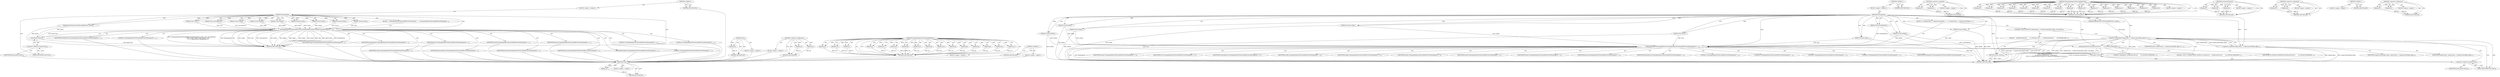digraph "&lt;operator&gt;.fieldAccess" {
vulnerable_6 [label=<(METHOD,&lt;global&gt;)<SUB>1</SUB>>];
vulnerable_7 [label=<(BLOCK,&lt;empty&gt;,&lt;empty&gt;)<SUB>1</SUB>>];
vulnerable_8 [label=<(METHOD,texImage3D)<SUB>1</SUB>>];
vulnerable_9 [label=<(PARAM,GLenum target)<SUB>2</SUB>>];
vulnerable_10 [label=<(PARAM,GLint level)<SUB>3</SUB>>];
vulnerable_11 [label=<(PARAM,GLint internalformat)<SUB>4</SUB>>];
vulnerable_12 [label=<(PARAM,GLsizei width)<SUB>5</SUB>>];
vulnerable_13 [label=<(PARAM,GLsizei height)<SUB>6</SUB>>];
vulnerable_14 [label=<(PARAM,GLsizei depth)<SUB>7</SUB>>];
vulnerable_15 [label=<(PARAM,GLint border)<SUB>8</SUB>>];
vulnerable_16 [label=<(PARAM,GLenum format)<SUB>9</SUB>>];
vulnerable_17 [label=<(PARAM,GLenum type)<SUB>10</SUB>>];
vulnerable_18 [label=<(PARAM,MaybeShared&lt;DOMArrayBufferView&gt; pixels)<SUB>11</SUB>>];
vulnerable_19 [label=<(BLOCK,{
   TexImageHelperDOMArrayBufferView(kTexImage...,{
   TexImageHelperDOMArrayBufferView(kTexImage...)<SUB>11</SUB>>];
vulnerable_20 [label=<(TexImageHelperDOMArrayBufferView,TexImageHelperDOMArrayBufferView(kTexImage3D, t...)<SUB>12</SUB>>];
vulnerable_21 [label=<(IDENTIFIER,kTexImage3D,TexImageHelperDOMArrayBufferView(kTexImage3D, t...)<SUB>12</SUB>>];
vulnerable_22 [label=<(IDENTIFIER,target,TexImageHelperDOMArrayBufferView(kTexImage3D, t...)<SUB>12</SUB>>];
vulnerable_23 [label=<(IDENTIFIER,level,TexImageHelperDOMArrayBufferView(kTexImage3D, t...)<SUB>12</SUB>>];
vulnerable_24 [label=<(IDENTIFIER,internalformat,TexImageHelperDOMArrayBufferView(kTexImage3D, t...)<SUB>12</SUB>>];
vulnerable_25 [label=<(IDENTIFIER,width,TexImageHelperDOMArrayBufferView(kTexImage3D, t...)<SUB>13</SUB>>];
vulnerable_26 [label=<(IDENTIFIER,height,TexImageHelperDOMArrayBufferView(kTexImage3D, t...)<SUB>13</SUB>>];
vulnerable_27 [label=<(IDENTIFIER,depth,TexImageHelperDOMArrayBufferView(kTexImage3D, t...)<SUB>13</SUB>>];
vulnerable_28 [label=<(IDENTIFIER,border,TexImageHelperDOMArrayBufferView(kTexImage3D, t...)<SUB>13</SUB>>];
vulnerable_29 [label=<(IDENTIFIER,format,TexImageHelperDOMArrayBufferView(kTexImage3D, t...)<SUB>13</SUB>>];
vulnerable_30 [label=<(IDENTIFIER,type,TexImageHelperDOMArrayBufferView(kTexImage3D, t...)<SUB>13</SUB>>];
vulnerable_31 [label=<(LITERAL,0,TexImageHelperDOMArrayBufferView(kTexImage3D, t...)<SUB>14</SUB>>];
vulnerable_32 [label=<(LITERAL,0,TexImageHelperDOMArrayBufferView(kTexImage3D, t...)<SUB>14</SUB>>];
vulnerable_33 [label=<(LITERAL,0,TexImageHelperDOMArrayBufferView(kTexImage3D, t...)<SUB>14</SUB>>];
vulnerable_34 [label=<(View,pixels.View())<SUB>14</SUB>>];
vulnerable_35 [label=<(&lt;operator&gt;.fieldAccess,pixels.View)<SUB>14</SUB>>];
vulnerable_36 [label=<(IDENTIFIER,pixels,pixels.View())<SUB>14</SUB>>];
vulnerable_37 [label=<(FIELD_IDENTIFIER,View,View)<SUB>14</SUB>>];
vulnerable_38 [label=<(IDENTIFIER,kNullAllowed,TexImageHelperDOMArrayBufferView(kTexImage3D, t...)<SUB>14</SUB>>];
vulnerable_39 [label=<(LITERAL,0,TexImageHelperDOMArrayBufferView(kTexImage3D, t...)<SUB>14</SUB>>];
vulnerable_40 [label=<(METHOD_RETURN,void)<SUB>1</SUB>>];
vulnerable_42 [label=<(METHOD_RETURN,ANY)<SUB>1</SUB>>];
vulnerable_84 [label=<(METHOD,View)>];
vulnerable_85 [label=<(PARAM,p1)>];
vulnerable_86 [label=<(BLOCK,&lt;empty&gt;,&lt;empty&gt;)>];
vulnerable_87 [label=<(METHOD_RETURN,ANY)>];
vulnerable_88 [label=<(METHOD,&lt;operator&gt;.fieldAccess)>];
vulnerable_89 [label=<(PARAM,p1)>];
vulnerable_90 [label=<(PARAM,p2)>];
vulnerable_91 [label=<(BLOCK,&lt;empty&gt;,&lt;empty&gt;)>];
vulnerable_92 [label=<(METHOD_RETURN,ANY)>];
vulnerable_65 [label=<(METHOD,TexImageHelperDOMArrayBufferView)>];
vulnerable_66 [label=<(PARAM,p1)>];
vulnerable_67 [label=<(PARAM,p2)>];
vulnerable_68 [label=<(PARAM,p3)>];
vulnerable_69 [label=<(PARAM,p4)>];
vulnerable_70 [label=<(PARAM,p5)>];
vulnerable_71 [label=<(PARAM,p6)>];
vulnerable_72 [label=<(PARAM,p7)>];
vulnerable_73 [label=<(PARAM,p8)>];
vulnerable_74 [label=<(PARAM,p9)>];
vulnerable_75 [label=<(PARAM,p10)>];
vulnerable_76 [label=<(PARAM,p11)>];
vulnerable_77 [label=<(PARAM,p12)>];
vulnerable_78 [label=<(PARAM,p13)>];
vulnerable_79 [label=<(PARAM,p14)>];
vulnerable_80 [label=<(PARAM,p15)>];
vulnerable_81 [label=<(PARAM,p16)>];
vulnerable_82 [label=<(BLOCK,&lt;empty&gt;,&lt;empty&gt;)>];
vulnerable_83 [label=<(METHOD_RETURN,ANY)>];
vulnerable_59 [label=<(METHOD,&lt;global&gt;)<SUB>1</SUB>>];
vulnerable_60 [label=<(BLOCK,&lt;empty&gt;,&lt;empty&gt;)>];
vulnerable_61 [label=<(METHOD_RETURN,ANY)>];
fixed_116 [label=<(METHOD,View)>];
fixed_117 [label=<(PARAM,p1)>];
fixed_118 [label=<(BLOCK,&lt;empty&gt;,&lt;empty&gt;)>];
fixed_119 [label=<(METHOD_RETURN,ANY)>];
fixed_6 [label=<(METHOD,&lt;global&gt;)<SUB>1</SUB>>];
fixed_7 [label=<(BLOCK,&lt;empty&gt;,&lt;empty&gt;)<SUB>1</SUB>>];
fixed_8 [label=<(METHOD,texImage3D)<SUB>1</SUB>>];
fixed_9 [label=<(PARAM,GLenum target)<SUB>2</SUB>>];
fixed_10 [label=<(PARAM,GLint level)<SUB>3</SUB>>];
fixed_11 [label=<(PARAM,GLint internalformat)<SUB>4</SUB>>];
fixed_12 [label=<(PARAM,GLsizei width)<SUB>5</SUB>>];
fixed_13 [label=<(PARAM,GLsizei height)<SUB>6</SUB>>];
fixed_14 [label=<(PARAM,GLsizei depth)<SUB>7</SUB>>];
fixed_15 [label=<(PARAM,GLint border)<SUB>8</SUB>>];
fixed_16 [label=<(PARAM,GLenum format)<SUB>9</SUB>>];
fixed_17 [label=<(PARAM,GLenum type)<SUB>10</SUB>>];
fixed_18 [label=<(PARAM,MaybeShared&lt;DOMArrayBufferView&gt; pixels)<SUB>11</SUB>>];
fixed_19 [label=<(BLOCK,{
  if ((unpack_flip_y_ || unpack_premultiply_a...,{
  if ((unpack_flip_y_ || unpack_premultiply_a...)<SUB>11</SUB>>];
fixed_20 [label=<(CONTROL_STRUCTURE,IF,if ((unpack_flip_y_ || unpack_premultiply_alpha_) &amp;&amp; pixels))<SUB>12</SUB>>];
fixed_21 [label=<(&lt;operator&gt;.logicalAnd,(unpack_flip_y_ || unpack_premultiply_alpha_) &amp;...)<SUB>12</SUB>>];
fixed_22 [label=<(&lt;operator&gt;.logicalOr,unpack_flip_y_ || unpack_premultiply_alpha_)<SUB>12</SUB>>];
fixed_23 [label=<(IDENTIFIER,unpack_flip_y_,unpack_flip_y_ || unpack_premultiply_alpha_)<SUB>12</SUB>>];
fixed_24 [label=<(IDENTIFIER,unpack_premultiply_alpha_,unpack_flip_y_ || unpack_premultiply_alpha_)<SUB>12</SUB>>];
fixed_25 [label=<(IDENTIFIER,pixels,(unpack_flip_y_ || unpack_premultiply_alpha_) &amp;...)<SUB>12</SUB>>];
fixed_26 [label=<(BLOCK,{
    SynthesizeGLError(
        GL_INVALID_OPE...,{
    SynthesizeGLError(
        GL_INVALID_OPE...)<SUB>12</SUB>>];
fixed_27 [label=<(SynthesizeGLError,SynthesizeGLError(
        GL_INVALID_OPERATION...)<SUB>13</SUB>>];
fixed_28 [label=<(IDENTIFIER,GL_INVALID_OPERATION,SynthesizeGLError(
        GL_INVALID_OPERATION...)<SUB>14</SUB>>];
fixed_29 [label=<(LITERAL,&quot;texImage3D&quot;,SynthesizeGLError(
        GL_INVALID_OPERATION...)<SUB>14</SUB>>];
fixed_30 [label=<(LITERAL,&quot;FLIP_Y or PREMULTIPLY_ALPHA isn't allowed for ...,SynthesizeGLError(
        GL_INVALID_OPERATION...)<SUB>15</SUB>>];
fixed_31 [label=<(RETURN,return;,return;)<SUB>16</SUB>>];
fixed_32 [label=<(TexImageHelperDOMArrayBufferView,TexImageHelperDOMArrayBufferView(kTexImage3D, t...)<SUB>18</SUB>>];
fixed_33 [label=<(IDENTIFIER,kTexImage3D,TexImageHelperDOMArrayBufferView(kTexImage3D, t...)<SUB>18</SUB>>];
fixed_34 [label=<(IDENTIFIER,target,TexImageHelperDOMArrayBufferView(kTexImage3D, t...)<SUB>18</SUB>>];
fixed_35 [label=<(IDENTIFIER,level,TexImageHelperDOMArrayBufferView(kTexImage3D, t...)<SUB>18</SUB>>];
fixed_36 [label=<(IDENTIFIER,internalformat,TexImageHelperDOMArrayBufferView(kTexImage3D, t...)<SUB>18</SUB>>];
fixed_37 [label=<(IDENTIFIER,width,TexImageHelperDOMArrayBufferView(kTexImage3D, t...)<SUB>19</SUB>>];
fixed_38 [label=<(IDENTIFIER,height,TexImageHelperDOMArrayBufferView(kTexImage3D, t...)<SUB>19</SUB>>];
fixed_39 [label=<(IDENTIFIER,depth,TexImageHelperDOMArrayBufferView(kTexImage3D, t...)<SUB>19</SUB>>];
fixed_40 [label=<(IDENTIFIER,border,TexImageHelperDOMArrayBufferView(kTexImage3D, t...)<SUB>19</SUB>>];
fixed_41 [label=<(IDENTIFIER,format,TexImageHelperDOMArrayBufferView(kTexImage3D, t...)<SUB>19</SUB>>];
fixed_42 [label=<(IDENTIFIER,type,TexImageHelperDOMArrayBufferView(kTexImage3D, t...)<SUB>19</SUB>>];
fixed_43 [label=<(LITERAL,0,TexImageHelperDOMArrayBufferView(kTexImage3D, t...)<SUB>20</SUB>>];
fixed_44 [label=<(LITERAL,0,TexImageHelperDOMArrayBufferView(kTexImage3D, t...)<SUB>20</SUB>>];
fixed_45 [label=<(LITERAL,0,TexImageHelperDOMArrayBufferView(kTexImage3D, t...)<SUB>20</SUB>>];
fixed_46 [label=<(View,pixels.View())<SUB>20</SUB>>];
fixed_47 [label=<(&lt;operator&gt;.fieldAccess,pixels.View)<SUB>20</SUB>>];
fixed_48 [label=<(IDENTIFIER,pixels,pixels.View())<SUB>20</SUB>>];
fixed_49 [label=<(FIELD_IDENTIFIER,View,View)<SUB>20</SUB>>];
fixed_50 [label=<(IDENTIFIER,kNullAllowed,TexImageHelperDOMArrayBufferView(kTexImage3D, t...)<SUB>20</SUB>>];
fixed_51 [label=<(LITERAL,0,TexImageHelperDOMArrayBufferView(kTexImage3D, t...)<SUB>20</SUB>>];
fixed_52 [label=<(METHOD_RETURN,void)<SUB>1</SUB>>];
fixed_54 [label=<(METHOD_RETURN,ANY)<SUB>1</SUB>>];
fixed_86 [label=<(METHOD,&lt;operator&gt;.logicalOr)>];
fixed_87 [label=<(PARAM,p1)>];
fixed_88 [label=<(PARAM,p2)>];
fixed_89 [label=<(BLOCK,&lt;empty&gt;,&lt;empty&gt;)>];
fixed_90 [label=<(METHOD_RETURN,ANY)>];
fixed_97 [label=<(METHOD,TexImageHelperDOMArrayBufferView)>];
fixed_98 [label=<(PARAM,p1)>];
fixed_99 [label=<(PARAM,p2)>];
fixed_100 [label=<(PARAM,p3)>];
fixed_101 [label=<(PARAM,p4)>];
fixed_102 [label=<(PARAM,p5)>];
fixed_103 [label=<(PARAM,p6)>];
fixed_104 [label=<(PARAM,p7)>];
fixed_105 [label=<(PARAM,p8)>];
fixed_106 [label=<(PARAM,p9)>];
fixed_107 [label=<(PARAM,p10)>];
fixed_108 [label=<(PARAM,p11)>];
fixed_109 [label=<(PARAM,p12)>];
fixed_110 [label=<(PARAM,p13)>];
fixed_111 [label=<(PARAM,p14)>];
fixed_112 [label=<(PARAM,p15)>];
fixed_113 [label=<(PARAM,p16)>];
fixed_114 [label=<(BLOCK,&lt;empty&gt;,&lt;empty&gt;)>];
fixed_115 [label=<(METHOD_RETURN,ANY)>];
fixed_91 [label=<(METHOD,SynthesizeGLError)>];
fixed_92 [label=<(PARAM,p1)>];
fixed_93 [label=<(PARAM,p2)>];
fixed_94 [label=<(PARAM,p3)>];
fixed_95 [label=<(BLOCK,&lt;empty&gt;,&lt;empty&gt;)>];
fixed_96 [label=<(METHOD_RETURN,ANY)>];
fixed_81 [label=<(METHOD,&lt;operator&gt;.logicalAnd)>];
fixed_82 [label=<(PARAM,p1)>];
fixed_83 [label=<(PARAM,p2)>];
fixed_84 [label=<(BLOCK,&lt;empty&gt;,&lt;empty&gt;)>];
fixed_85 [label=<(METHOD_RETURN,ANY)>];
fixed_75 [label=<(METHOD,&lt;global&gt;)<SUB>1</SUB>>];
fixed_76 [label=<(BLOCK,&lt;empty&gt;,&lt;empty&gt;)>];
fixed_77 [label=<(METHOD_RETURN,ANY)>];
fixed_120 [label=<(METHOD,&lt;operator&gt;.fieldAccess)>];
fixed_121 [label=<(PARAM,p1)>];
fixed_122 [label=<(PARAM,p2)>];
fixed_123 [label=<(BLOCK,&lt;empty&gt;,&lt;empty&gt;)>];
fixed_124 [label=<(METHOD_RETURN,ANY)>];
vulnerable_6 -> vulnerable_7  [key=0, label="AST: "];
vulnerable_6 -> vulnerable_42  [key=0, label="AST: "];
vulnerable_6 -> vulnerable_42  [key=1, label="CFG: "];
vulnerable_7 -> vulnerable_8  [key=0, label="AST: "];
vulnerable_8 -> vulnerable_9  [key=0, label="AST: "];
vulnerable_8 -> vulnerable_9  [key=1, label="DDG: "];
vulnerable_8 -> vulnerable_10  [key=0, label="AST: "];
vulnerable_8 -> vulnerable_10  [key=1, label="DDG: "];
vulnerable_8 -> vulnerable_11  [key=0, label="AST: "];
vulnerable_8 -> vulnerable_11  [key=1, label="DDG: "];
vulnerable_8 -> vulnerable_12  [key=0, label="AST: "];
vulnerable_8 -> vulnerable_12  [key=1, label="DDG: "];
vulnerable_8 -> vulnerable_13  [key=0, label="AST: "];
vulnerable_8 -> vulnerable_13  [key=1, label="DDG: "];
vulnerable_8 -> vulnerable_14  [key=0, label="AST: "];
vulnerable_8 -> vulnerable_14  [key=1, label="DDG: "];
vulnerable_8 -> vulnerable_15  [key=0, label="AST: "];
vulnerable_8 -> vulnerable_15  [key=1, label="DDG: "];
vulnerable_8 -> vulnerable_16  [key=0, label="AST: "];
vulnerable_8 -> vulnerable_16  [key=1, label="DDG: "];
vulnerable_8 -> vulnerable_17  [key=0, label="AST: "];
vulnerable_8 -> vulnerable_17  [key=1, label="DDG: "];
vulnerable_8 -> vulnerable_18  [key=0, label="AST: "];
vulnerable_8 -> vulnerable_18  [key=1, label="DDG: "];
vulnerable_8 -> vulnerable_19  [key=0, label="AST: "];
vulnerable_8 -> vulnerable_40  [key=0, label="AST: "];
vulnerable_8 -> vulnerable_37  [key=0, label="CFG: "];
vulnerable_8 -> vulnerable_20  [key=0, label="DDG: "];
vulnerable_9 -> vulnerable_20  [key=0, label="DDG: target"];
vulnerable_10 -> vulnerable_20  [key=0, label="DDG: level"];
vulnerable_11 -> vulnerable_20  [key=0, label="DDG: internalformat"];
vulnerable_12 -> vulnerable_20  [key=0, label="DDG: width"];
vulnerable_13 -> vulnerable_20  [key=0, label="DDG: height"];
vulnerable_14 -> vulnerable_20  [key=0, label="DDG: depth"];
vulnerable_15 -> vulnerable_20  [key=0, label="DDG: border"];
vulnerable_16 -> vulnerable_20  [key=0, label="DDG: format"];
vulnerable_17 -> vulnerable_20  [key=0, label="DDG: type"];
vulnerable_18 -> vulnerable_40  [key=0, label="DDG: pixels"];
vulnerable_18 -> vulnerable_34  [key=0, label="DDG: pixels"];
vulnerable_19 -> vulnerable_20  [key=0, label="AST: "];
vulnerable_20 -> vulnerable_21  [key=0, label="AST: "];
vulnerable_20 -> vulnerable_22  [key=0, label="AST: "];
vulnerable_20 -> vulnerable_23  [key=0, label="AST: "];
vulnerable_20 -> vulnerable_24  [key=0, label="AST: "];
vulnerable_20 -> vulnerable_25  [key=0, label="AST: "];
vulnerable_20 -> vulnerable_26  [key=0, label="AST: "];
vulnerable_20 -> vulnerable_27  [key=0, label="AST: "];
vulnerable_20 -> vulnerable_28  [key=0, label="AST: "];
vulnerable_20 -> vulnerable_29  [key=0, label="AST: "];
vulnerable_20 -> vulnerable_30  [key=0, label="AST: "];
vulnerable_20 -> vulnerable_31  [key=0, label="AST: "];
vulnerable_20 -> vulnerable_32  [key=0, label="AST: "];
vulnerable_20 -> vulnerable_33  [key=0, label="AST: "];
vulnerable_20 -> vulnerable_34  [key=0, label="AST: "];
vulnerable_20 -> vulnerable_38  [key=0, label="AST: "];
vulnerable_20 -> vulnerable_39  [key=0, label="AST: "];
vulnerable_20 -> vulnerable_40  [key=0, label="CFG: "];
vulnerable_20 -> vulnerable_40  [key=1, label="DDG: target"];
vulnerable_20 -> vulnerable_40  [key=2, label="DDG: level"];
vulnerable_20 -> vulnerable_40  [key=3, label="DDG: internalformat"];
vulnerable_20 -> vulnerable_40  [key=4, label="DDG: width"];
vulnerable_20 -> vulnerable_40  [key=5, label="DDG: height"];
vulnerable_20 -> vulnerable_40  [key=6, label="DDG: depth"];
vulnerable_20 -> vulnerable_40  [key=7, label="DDG: border"];
vulnerable_20 -> vulnerable_40  [key=8, label="DDG: format"];
vulnerable_20 -> vulnerable_40  [key=9, label="DDG: type"];
vulnerable_20 -> vulnerable_40  [key=10, label="DDG: pixels.View()"];
vulnerable_20 -> vulnerable_40  [key=11, label="DDG: kNullAllowed"];
vulnerable_20 -> vulnerable_40  [key=12, label="DDG: TexImageHelperDOMArrayBufferView(kTexImage3D, target, level, internalformat,
                                    width, height, depth, border, format, type,
                                    0, 0, 0, pixels.View(), kNullAllowed, 0)"];
vulnerable_20 -> vulnerable_40  [key=13, label="DDG: kTexImage3D"];
vulnerable_21 -> fixed_116  [key=0];
vulnerable_22 -> fixed_116  [key=0];
vulnerable_23 -> fixed_116  [key=0];
vulnerable_24 -> fixed_116  [key=0];
vulnerable_25 -> fixed_116  [key=0];
vulnerable_26 -> fixed_116  [key=0];
vulnerable_27 -> fixed_116  [key=0];
vulnerable_28 -> fixed_116  [key=0];
vulnerable_29 -> fixed_116  [key=0];
vulnerable_30 -> fixed_116  [key=0];
vulnerable_31 -> fixed_116  [key=0];
vulnerable_32 -> fixed_116  [key=0];
vulnerable_33 -> fixed_116  [key=0];
vulnerable_34 -> vulnerable_35  [key=0, label="AST: "];
vulnerable_34 -> vulnerable_20  [key=0, label="CFG: "];
vulnerable_34 -> vulnerable_20  [key=1, label="DDG: pixels.View"];
vulnerable_34 -> vulnerable_40  [key=0, label="DDG: pixels.View"];
vulnerable_35 -> vulnerable_36  [key=0, label="AST: "];
vulnerable_35 -> vulnerable_37  [key=0, label="AST: "];
vulnerable_35 -> vulnerable_34  [key=0, label="CFG: "];
vulnerable_36 -> fixed_116  [key=0];
vulnerable_37 -> vulnerable_35  [key=0, label="CFG: "];
vulnerable_38 -> fixed_116  [key=0];
vulnerable_39 -> fixed_116  [key=0];
vulnerable_40 -> fixed_116  [key=0];
vulnerable_42 -> fixed_116  [key=0];
vulnerable_84 -> vulnerable_85  [key=0, label="AST: "];
vulnerable_84 -> vulnerable_85  [key=1, label="DDG: "];
vulnerable_84 -> vulnerable_86  [key=0, label="AST: "];
vulnerable_84 -> vulnerable_87  [key=0, label="AST: "];
vulnerable_84 -> vulnerable_87  [key=1, label="CFG: "];
vulnerable_85 -> vulnerable_87  [key=0, label="DDG: p1"];
vulnerable_86 -> fixed_116  [key=0];
vulnerable_87 -> fixed_116  [key=0];
vulnerable_88 -> vulnerable_89  [key=0, label="AST: "];
vulnerable_88 -> vulnerable_89  [key=1, label="DDG: "];
vulnerable_88 -> vulnerable_91  [key=0, label="AST: "];
vulnerable_88 -> vulnerable_90  [key=0, label="AST: "];
vulnerable_88 -> vulnerable_90  [key=1, label="DDG: "];
vulnerable_88 -> vulnerable_92  [key=0, label="AST: "];
vulnerable_88 -> vulnerable_92  [key=1, label="CFG: "];
vulnerable_89 -> vulnerable_92  [key=0, label="DDG: p1"];
vulnerable_90 -> vulnerable_92  [key=0, label="DDG: p2"];
vulnerable_91 -> fixed_116  [key=0];
vulnerable_92 -> fixed_116  [key=0];
vulnerable_65 -> vulnerable_66  [key=0, label="AST: "];
vulnerable_65 -> vulnerable_66  [key=1, label="DDG: "];
vulnerable_65 -> vulnerable_82  [key=0, label="AST: "];
vulnerable_65 -> vulnerable_67  [key=0, label="AST: "];
vulnerable_65 -> vulnerable_67  [key=1, label="DDG: "];
vulnerable_65 -> vulnerable_83  [key=0, label="AST: "];
vulnerable_65 -> vulnerable_83  [key=1, label="CFG: "];
vulnerable_65 -> vulnerable_68  [key=0, label="AST: "];
vulnerable_65 -> vulnerable_68  [key=1, label="DDG: "];
vulnerable_65 -> vulnerable_69  [key=0, label="AST: "];
vulnerable_65 -> vulnerable_69  [key=1, label="DDG: "];
vulnerable_65 -> vulnerable_70  [key=0, label="AST: "];
vulnerable_65 -> vulnerable_70  [key=1, label="DDG: "];
vulnerable_65 -> vulnerable_71  [key=0, label="AST: "];
vulnerable_65 -> vulnerable_71  [key=1, label="DDG: "];
vulnerable_65 -> vulnerable_72  [key=0, label="AST: "];
vulnerable_65 -> vulnerable_72  [key=1, label="DDG: "];
vulnerable_65 -> vulnerable_73  [key=0, label="AST: "];
vulnerable_65 -> vulnerable_73  [key=1, label="DDG: "];
vulnerable_65 -> vulnerable_74  [key=0, label="AST: "];
vulnerable_65 -> vulnerable_74  [key=1, label="DDG: "];
vulnerable_65 -> vulnerable_75  [key=0, label="AST: "];
vulnerable_65 -> vulnerable_75  [key=1, label="DDG: "];
vulnerable_65 -> vulnerable_76  [key=0, label="AST: "];
vulnerable_65 -> vulnerable_76  [key=1, label="DDG: "];
vulnerable_65 -> vulnerable_77  [key=0, label="AST: "];
vulnerable_65 -> vulnerable_77  [key=1, label="DDG: "];
vulnerable_65 -> vulnerable_78  [key=0, label="AST: "];
vulnerable_65 -> vulnerable_78  [key=1, label="DDG: "];
vulnerable_65 -> vulnerable_79  [key=0, label="AST: "];
vulnerable_65 -> vulnerable_79  [key=1, label="DDG: "];
vulnerable_65 -> vulnerable_80  [key=0, label="AST: "];
vulnerable_65 -> vulnerable_80  [key=1, label="DDG: "];
vulnerable_65 -> vulnerable_81  [key=0, label="AST: "];
vulnerable_65 -> vulnerable_81  [key=1, label="DDG: "];
vulnerable_66 -> vulnerable_83  [key=0, label="DDG: p1"];
vulnerable_67 -> vulnerable_83  [key=0, label="DDG: p2"];
vulnerable_68 -> vulnerable_83  [key=0, label="DDG: p3"];
vulnerable_69 -> vulnerable_83  [key=0, label="DDG: p4"];
vulnerable_70 -> vulnerable_83  [key=0, label="DDG: p5"];
vulnerable_71 -> vulnerable_83  [key=0, label="DDG: p6"];
vulnerable_72 -> vulnerable_83  [key=0, label="DDG: p7"];
vulnerable_73 -> vulnerable_83  [key=0, label="DDG: p8"];
vulnerable_74 -> vulnerable_83  [key=0, label="DDG: p9"];
vulnerable_75 -> vulnerable_83  [key=0, label="DDG: p10"];
vulnerable_76 -> vulnerable_83  [key=0, label="DDG: p11"];
vulnerable_77 -> vulnerable_83  [key=0, label="DDG: p12"];
vulnerable_78 -> vulnerable_83  [key=0, label="DDG: p13"];
vulnerable_79 -> vulnerable_83  [key=0, label="DDG: p14"];
vulnerable_80 -> vulnerable_83  [key=0, label="DDG: p15"];
vulnerable_81 -> vulnerable_83  [key=0, label="DDG: p16"];
vulnerable_82 -> fixed_116  [key=0];
vulnerable_83 -> fixed_116  [key=0];
vulnerable_59 -> vulnerable_60  [key=0, label="AST: "];
vulnerable_59 -> vulnerable_61  [key=0, label="AST: "];
vulnerable_59 -> vulnerable_61  [key=1, label="CFG: "];
vulnerable_60 -> fixed_116  [key=0];
vulnerable_61 -> fixed_116  [key=0];
fixed_116 -> fixed_117  [key=0, label="AST: "];
fixed_116 -> fixed_117  [key=1, label="DDG: "];
fixed_116 -> fixed_118  [key=0, label="AST: "];
fixed_116 -> fixed_119  [key=0, label="AST: "];
fixed_116 -> fixed_119  [key=1, label="CFG: "];
fixed_117 -> fixed_119  [key=0, label="DDG: p1"];
fixed_6 -> fixed_7  [key=0, label="AST: "];
fixed_6 -> fixed_54  [key=0, label="AST: "];
fixed_6 -> fixed_54  [key=1, label="CFG: "];
fixed_7 -> fixed_8  [key=0, label="AST: "];
fixed_8 -> fixed_9  [key=0, label="AST: "];
fixed_8 -> fixed_9  [key=1, label="DDG: "];
fixed_8 -> fixed_10  [key=0, label="AST: "];
fixed_8 -> fixed_10  [key=1, label="DDG: "];
fixed_8 -> fixed_11  [key=0, label="AST: "];
fixed_8 -> fixed_11  [key=1, label="DDG: "];
fixed_8 -> fixed_12  [key=0, label="AST: "];
fixed_8 -> fixed_12  [key=1, label="DDG: "];
fixed_8 -> fixed_13  [key=0, label="AST: "];
fixed_8 -> fixed_13  [key=1, label="DDG: "];
fixed_8 -> fixed_14  [key=0, label="AST: "];
fixed_8 -> fixed_14  [key=1, label="DDG: "];
fixed_8 -> fixed_15  [key=0, label="AST: "];
fixed_8 -> fixed_15  [key=1, label="DDG: "];
fixed_8 -> fixed_16  [key=0, label="AST: "];
fixed_8 -> fixed_16  [key=1, label="DDG: "];
fixed_8 -> fixed_17  [key=0, label="AST: "];
fixed_8 -> fixed_17  [key=1, label="DDG: "];
fixed_8 -> fixed_18  [key=0, label="AST: "];
fixed_8 -> fixed_18  [key=1, label="DDG: "];
fixed_8 -> fixed_19  [key=0, label="AST: "];
fixed_8 -> fixed_52  [key=0, label="AST: "];
fixed_8 -> fixed_22  [key=0, label="CFG: "];
fixed_8 -> fixed_22  [key=1, label="DDG: "];
fixed_8 -> fixed_32  [key=0, label="DDG: "];
fixed_8 -> fixed_21  [key=0, label="DDG: "];
fixed_8 -> fixed_31  [key=0, label="DDG: "];
fixed_8 -> fixed_27  [key=0, label="DDG: "];
fixed_9 -> fixed_52  [key=0, label="DDG: target"];
fixed_9 -> fixed_32  [key=0, label="DDG: target"];
fixed_10 -> fixed_52  [key=0, label="DDG: level"];
fixed_10 -> fixed_32  [key=0, label="DDG: level"];
fixed_11 -> fixed_52  [key=0, label="DDG: internalformat"];
fixed_11 -> fixed_32  [key=0, label="DDG: internalformat"];
fixed_12 -> fixed_52  [key=0, label="DDG: width"];
fixed_12 -> fixed_32  [key=0, label="DDG: width"];
fixed_13 -> fixed_52  [key=0, label="DDG: height"];
fixed_13 -> fixed_32  [key=0, label="DDG: height"];
fixed_14 -> fixed_52  [key=0, label="DDG: depth"];
fixed_14 -> fixed_32  [key=0, label="DDG: depth"];
fixed_15 -> fixed_52  [key=0, label="DDG: border"];
fixed_15 -> fixed_32  [key=0, label="DDG: border"];
fixed_16 -> fixed_52  [key=0, label="DDG: format"];
fixed_16 -> fixed_32  [key=0, label="DDG: format"];
fixed_17 -> fixed_52  [key=0, label="DDG: type"];
fixed_17 -> fixed_32  [key=0, label="DDG: type"];
fixed_18 -> fixed_21  [key=0, label="DDG: pixels"];
fixed_19 -> fixed_20  [key=0, label="AST: "];
fixed_19 -> fixed_32  [key=0, label="AST: "];
fixed_20 -> fixed_21  [key=0, label="AST: "];
fixed_20 -> fixed_26  [key=0, label="AST: "];
fixed_21 -> fixed_22  [key=0, label="AST: "];
fixed_21 -> fixed_25  [key=0, label="AST: "];
fixed_21 -> fixed_27  [key=0, label="CFG: "];
fixed_21 -> fixed_27  [key=1, label="CDG: "];
fixed_21 -> fixed_49  [key=0, label="CFG: "];
fixed_21 -> fixed_49  [key=1, label="CDG: "];
fixed_21 -> fixed_52  [key=0, label="DDG: unpack_flip_y_ || unpack_premultiply_alpha_"];
fixed_21 -> fixed_52  [key=1, label="DDG: pixels"];
fixed_21 -> fixed_52  [key=2, label="DDG: (unpack_flip_y_ || unpack_premultiply_alpha_) &amp;&amp; pixels"];
fixed_21 -> fixed_46  [key=0, label="DDG: pixels"];
fixed_21 -> fixed_46  [key=1, label="CDG: "];
fixed_21 -> fixed_47  [key=0, label="CDG: "];
fixed_21 -> fixed_32  [key=0, label="CDG: "];
fixed_21 -> fixed_31  [key=0, label="CDG: "];
fixed_22 -> fixed_23  [key=0, label="AST: "];
fixed_22 -> fixed_24  [key=0, label="AST: "];
fixed_22 -> fixed_21  [key=0, label="CFG: "];
fixed_22 -> fixed_21  [key=1, label="DDG: unpack_flip_y_"];
fixed_22 -> fixed_21  [key=2, label="DDG: unpack_premultiply_alpha_"];
fixed_22 -> fixed_52  [key=0, label="DDG: unpack_flip_y_"];
fixed_22 -> fixed_52  [key=1, label="DDG: unpack_premultiply_alpha_"];
fixed_26 -> fixed_27  [key=0, label="AST: "];
fixed_26 -> fixed_31  [key=0, label="AST: "];
fixed_27 -> fixed_28  [key=0, label="AST: "];
fixed_27 -> fixed_29  [key=0, label="AST: "];
fixed_27 -> fixed_30  [key=0, label="AST: "];
fixed_27 -> fixed_31  [key=0, label="CFG: "];
fixed_27 -> fixed_52  [key=0, label="DDG: SynthesizeGLError(
        GL_INVALID_OPERATION, &quot;texImage3D&quot;,
        &quot;FLIP_Y or PREMULTIPLY_ALPHA isn't allowed for uploading 3D textures&quot;)"];
fixed_27 -> fixed_52  [key=1, label="DDG: GL_INVALID_OPERATION"];
fixed_31 -> fixed_52  [key=0, label="CFG: "];
fixed_31 -> fixed_52  [key=1, label="DDG: &lt;RET&gt;"];
fixed_32 -> fixed_33  [key=0, label="AST: "];
fixed_32 -> fixed_34  [key=0, label="AST: "];
fixed_32 -> fixed_35  [key=0, label="AST: "];
fixed_32 -> fixed_36  [key=0, label="AST: "];
fixed_32 -> fixed_37  [key=0, label="AST: "];
fixed_32 -> fixed_38  [key=0, label="AST: "];
fixed_32 -> fixed_39  [key=0, label="AST: "];
fixed_32 -> fixed_40  [key=0, label="AST: "];
fixed_32 -> fixed_41  [key=0, label="AST: "];
fixed_32 -> fixed_42  [key=0, label="AST: "];
fixed_32 -> fixed_43  [key=0, label="AST: "];
fixed_32 -> fixed_44  [key=0, label="AST: "];
fixed_32 -> fixed_45  [key=0, label="AST: "];
fixed_32 -> fixed_46  [key=0, label="AST: "];
fixed_32 -> fixed_50  [key=0, label="AST: "];
fixed_32 -> fixed_51  [key=0, label="AST: "];
fixed_32 -> fixed_52  [key=0, label="CFG: "];
fixed_32 -> fixed_52  [key=1, label="DDG: kTexImage3D"];
fixed_46 -> fixed_47  [key=0, label="AST: "];
fixed_46 -> fixed_32  [key=0, label="CFG: "];
fixed_46 -> fixed_32  [key=1, label="DDG: pixels.View"];
fixed_47 -> fixed_48  [key=0, label="AST: "];
fixed_47 -> fixed_49  [key=0, label="AST: "];
fixed_47 -> fixed_46  [key=0, label="CFG: "];
fixed_49 -> fixed_47  [key=0, label="CFG: "];
fixed_86 -> fixed_87  [key=0, label="AST: "];
fixed_86 -> fixed_87  [key=1, label="DDG: "];
fixed_86 -> fixed_89  [key=0, label="AST: "];
fixed_86 -> fixed_88  [key=0, label="AST: "];
fixed_86 -> fixed_88  [key=1, label="DDG: "];
fixed_86 -> fixed_90  [key=0, label="AST: "];
fixed_86 -> fixed_90  [key=1, label="CFG: "];
fixed_87 -> fixed_90  [key=0, label="DDG: p1"];
fixed_88 -> fixed_90  [key=0, label="DDG: p2"];
fixed_97 -> fixed_98  [key=0, label="AST: "];
fixed_97 -> fixed_98  [key=1, label="DDG: "];
fixed_97 -> fixed_114  [key=0, label="AST: "];
fixed_97 -> fixed_99  [key=0, label="AST: "];
fixed_97 -> fixed_99  [key=1, label="DDG: "];
fixed_97 -> fixed_115  [key=0, label="AST: "];
fixed_97 -> fixed_115  [key=1, label="CFG: "];
fixed_97 -> fixed_100  [key=0, label="AST: "];
fixed_97 -> fixed_100  [key=1, label="DDG: "];
fixed_97 -> fixed_101  [key=0, label="AST: "];
fixed_97 -> fixed_101  [key=1, label="DDG: "];
fixed_97 -> fixed_102  [key=0, label="AST: "];
fixed_97 -> fixed_102  [key=1, label="DDG: "];
fixed_97 -> fixed_103  [key=0, label="AST: "];
fixed_97 -> fixed_103  [key=1, label="DDG: "];
fixed_97 -> fixed_104  [key=0, label="AST: "];
fixed_97 -> fixed_104  [key=1, label="DDG: "];
fixed_97 -> fixed_105  [key=0, label="AST: "];
fixed_97 -> fixed_105  [key=1, label="DDG: "];
fixed_97 -> fixed_106  [key=0, label="AST: "];
fixed_97 -> fixed_106  [key=1, label="DDG: "];
fixed_97 -> fixed_107  [key=0, label="AST: "];
fixed_97 -> fixed_107  [key=1, label="DDG: "];
fixed_97 -> fixed_108  [key=0, label="AST: "];
fixed_97 -> fixed_108  [key=1, label="DDG: "];
fixed_97 -> fixed_109  [key=0, label="AST: "];
fixed_97 -> fixed_109  [key=1, label="DDG: "];
fixed_97 -> fixed_110  [key=0, label="AST: "];
fixed_97 -> fixed_110  [key=1, label="DDG: "];
fixed_97 -> fixed_111  [key=0, label="AST: "];
fixed_97 -> fixed_111  [key=1, label="DDG: "];
fixed_97 -> fixed_112  [key=0, label="AST: "];
fixed_97 -> fixed_112  [key=1, label="DDG: "];
fixed_97 -> fixed_113  [key=0, label="AST: "];
fixed_97 -> fixed_113  [key=1, label="DDG: "];
fixed_98 -> fixed_115  [key=0, label="DDG: p1"];
fixed_99 -> fixed_115  [key=0, label="DDG: p2"];
fixed_100 -> fixed_115  [key=0, label="DDG: p3"];
fixed_101 -> fixed_115  [key=0, label="DDG: p4"];
fixed_102 -> fixed_115  [key=0, label="DDG: p5"];
fixed_103 -> fixed_115  [key=0, label="DDG: p6"];
fixed_104 -> fixed_115  [key=0, label="DDG: p7"];
fixed_105 -> fixed_115  [key=0, label="DDG: p8"];
fixed_106 -> fixed_115  [key=0, label="DDG: p9"];
fixed_107 -> fixed_115  [key=0, label="DDG: p10"];
fixed_108 -> fixed_115  [key=0, label="DDG: p11"];
fixed_109 -> fixed_115  [key=0, label="DDG: p12"];
fixed_110 -> fixed_115  [key=0, label="DDG: p13"];
fixed_111 -> fixed_115  [key=0, label="DDG: p14"];
fixed_112 -> fixed_115  [key=0, label="DDG: p15"];
fixed_113 -> fixed_115  [key=0, label="DDG: p16"];
fixed_91 -> fixed_92  [key=0, label="AST: "];
fixed_91 -> fixed_92  [key=1, label="DDG: "];
fixed_91 -> fixed_95  [key=0, label="AST: "];
fixed_91 -> fixed_93  [key=0, label="AST: "];
fixed_91 -> fixed_93  [key=1, label="DDG: "];
fixed_91 -> fixed_96  [key=0, label="AST: "];
fixed_91 -> fixed_96  [key=1, label="CFG: "];
fixed_91 -> fixed_94  [key=0, label="AST: "];
fixed_91 -> fixed_94  [key=1, label="DDG: "];
fixed_92 -> fixed_96  [key=0, label="DDG: p1"];
fixed_93 -> fixed_96  [key=0, label="DDG: p2"];
fixed_94 -> fixed_96  [key=0, label="DDG: p3"];
fixed_81 -> fixed_82  [key=0, label="AST: "];
fixed_81 -> fixed_82  [key=1, label="DDG: "];
fixed_81 -> fixed_84  [key=0, label="AST: "];
fixed_81 -> fixed_83  [key=0, label="AST: "];
fixed_81 -> fixed_83  [key=1, label="DDG: "];
fixed_81 -> fixed_85  [key=0, label="AST: "];
fixed_81 -> fixed_85  [key=1, label="CFG: "];
fixed_82 -> fixed_85  [key=0, label="DDG: p1"];
fixed_83 -> fixed_85  [key=0, label="DDG: p2"];
fixed_75 -> fixed_76  [key=0, label="AST: "];
fixed_75 -> fixed_77  [key=0, label="AST: "];
fixed_75 -> fixed_77  [key=1, label="CFG: "];
fixed_120 -> fixed_121  [key=0, label="AST: "];
fixed_120 -> fixed_121  [key=1, label="DDG: "];
fixed_120 -> fixed_123  [key=0, label="AST: "];
fixed_120 -> fixed_122  [key=0, label="AST: "];
fixed_120 -> fixed_122  [key=1, label="DDG: "];
fixed_120 -> fixed_124  [key=0, label="AST: "];
fixed_120 -> fixed_124  [key=1, label="CFG: "];
fixed_121 -> fixed_124  [key=0, label="DDG: p1"];
fixed_122 -> fixed_124  [key=0, label="DDG: p2"];
}
